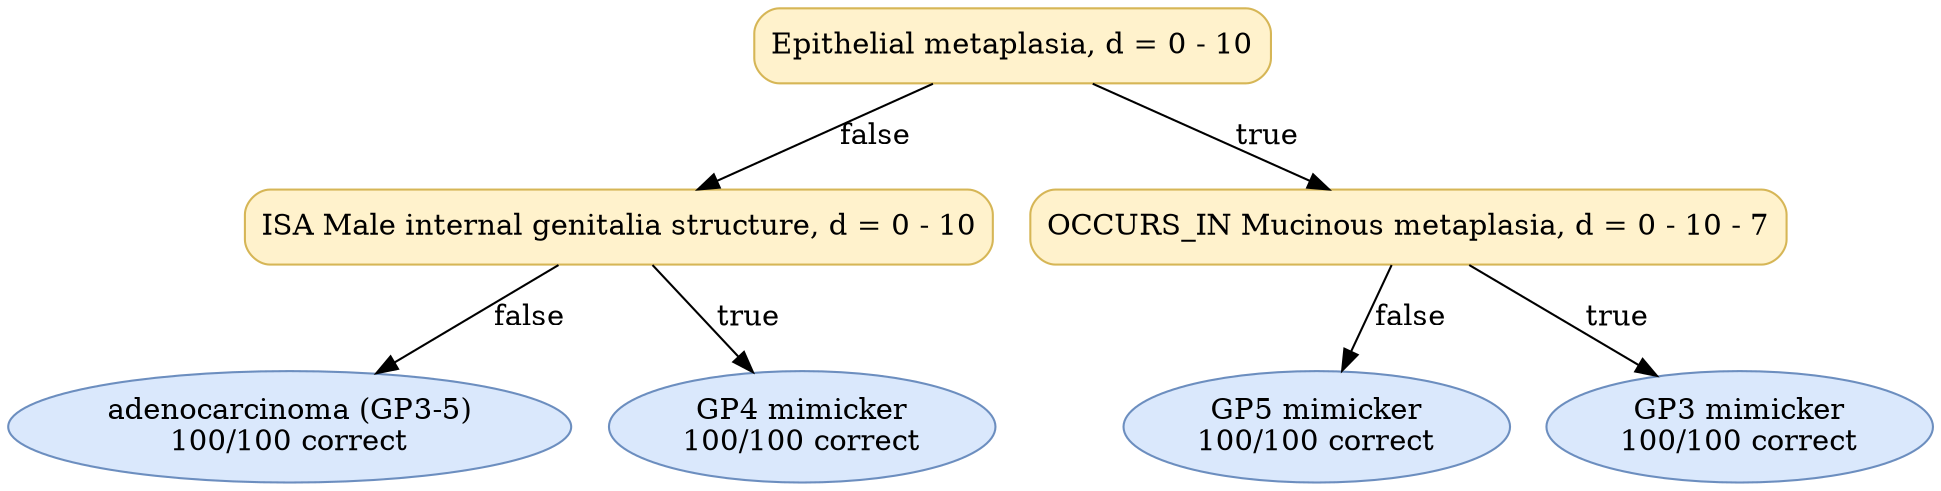 digraph "DT" {
fontname="Times-Roman";
label="";
node [fontname="Times-Roman"];
Node1 [color="#D6B656", fillcolor="#FFF2CC", label="Epithelial metaplasia, d = 0 - 10", shape="box", style="rounded,filled"];
Node2 [color="#D6B656", fillcolor="#FFF2CC", label="ISA Male internal genitalia structure, d = 0 - 10", shape="box", style="rounded,filled"];
Node3 [color="#6C8EBF", fillcolor="#DAE8FC", label=<adenocarcinoma (GP3-5)<br/>100/100 correct>, shape="ellipse", style="rounded,filled"];
Node4 [color="#6C8EBF", fillcolor="#DAE8FC", label=<GP4 mimicker<br/>100/100 correct>, shape="ellipse", style="rounded,filled"];
Node5 [color="#D6B656", fillcolor="#FFF2CC", label="OCCURS_IN Mucinous metaplasia, d = 0 - 10 - 7", shape="box", style="rounded,filled"];
Node6 [color="#6C8EBF", fillcolor="#DAE8FC", label=<GP5 mimicker<br/>100/100 correct>, shape="ellipse", style="rounded,filled"];
Node7 [color="#6C8EBF", fillcolor="#DAE8FC", label=<GP3 mimicker<br/>100/100 correct>, shape="ellipse", style="rounded,filled"];
Node1 -> Node2  [key=0, label="false"];
Node1 -> Node5  [key=0, label="true"];
Node2 -> Node3  [key=0, label="false"];
Node2 -> Node4  [key=0, label="true"];
Node5 -> Node6  [key=0, label="false"];
Node5 -> Node7  [key=0, label="true"];
}
